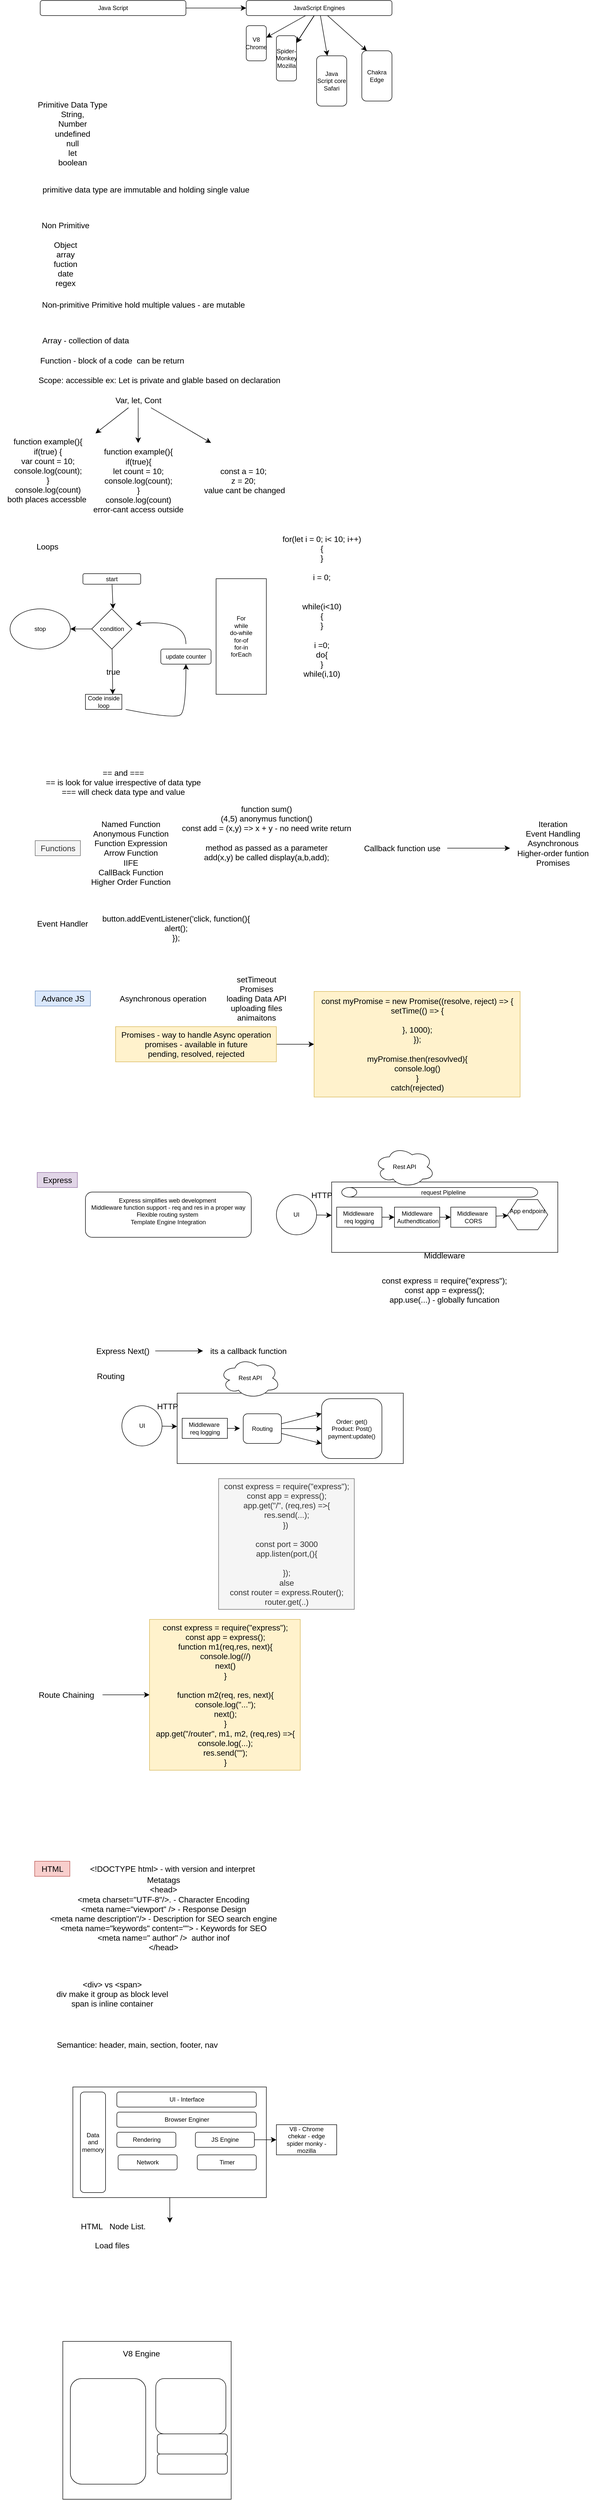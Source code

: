 <mxfile version="24.7.17">
  <diagram id="C5RBs43oDa-KdzZeNtuy" name="Page-1">
    <mxGraphModel dx="2361" dy="802" grid="1" gridSize="10" guides="1" tooltips="1" connect="1" arrows="1" fold="1" page="1" pageScale="1" pageWidth="827" pageHeight="1169" math="0" shadow="0">
      <root>
        <mxCell id="WIyWlLk6GJQsqaUBKTNV-0" />
        <mxCell id="WIyWlLk6GJQsqaUBKTNV-1" parent="WIyWlLk6GJQsqaUBKTNV-0" />
        <mxCell id="VqPL0hfabMWt_3_jS4yY-1" value="" style="edgeStyle=none;curved=1;rounded=0;orthogonalLoop=1;jettySize=auto;html=1;fontSize=12;startSize=8;endSize=8;" edge="1" parent="WIyWlLk6GJQsqaUBKTNV-1" source="WIyWlLk6GJQsqaUBKTNV-3" target="VqPL0hfabMWt_3_jS4yY-0">
          <mxGeometry relative="1" as="geometry" />
        </mxCell>
        <mxCell id="WIyWlLk6GJQsqaUBKTNV-3" value="Java Script" style="rounded=1;whiteSpace=wrap;html=1;fontSize=12;glass=0;strokeWidth=1;shadow=0;" parent="WIyWlLk6GJQsqaUBKTNV-1" vertex="1">
          <mxGeometry x="10" y="20" width="290" height="30" as="geometry" />
        </mxCell>
        <mxCell id="VqPL0hfabMWt_3_jS4yY-3" value="" style="edgeStyle=none;curved=1;rounded=0;orthogonalLoop=1;jettySize=auto;html=1;fontSize=12;startSize=8;endSize=8;" edge="1" parent="WIyWlLk6GJQsqaUBKTNV-1" source="VqPL0hfabMWt_3_jS4yY-0" target="VqPL0hfabMWt_3_jS4yY-2">
          <mxGeometry relative="1" as="geometry" />
        </mxCell>
        <mxCell id="VqPL0hfabMWt_3_jS4yY-5" value="" style="edgeStyle=none;curved=1;rounded=0;orthogonalLoop=1;jettySize=auto;html=1;fontSize=12;startSize=8;endSize=8;" edge="1" parent="WIyWlLk6GJQsqaUBKTNV-1" source="VqPL0hfabMWt_3_jS4yY-0" target="VqPL0hfabMWt_3_jS4yY-4">
          <mxGeometry relative="1" as="geometry" />
        </mxCell>
        <mxCell id="VqPL0hfabMWt_3_jS4yY-6" value="" style="edgeStyle=none;curved=1;rounded=0;orthogonalLoop=1;jettySize=auto;html=1;fontSize=12;startSize=8;endSize=8;" edge="1" parent="WIyWlLk6GJQsqaUBKTNV-1" source="VqPL0hfabMWt_3_jS4yY-0" target="VqPL0hfabMWt_3_jS4yY-4">
          <mxGeometry relative="1" as="geometry" />
        </mxCell>
        <mxCell id="VqPL0hfabMWt_3_jS4yY-7" value="" style="edgeStyle=none;curved=1;rounded=0;orthogonalLoop=1;jettySize=auto;html=1;fontSize=12;startSize=8;endSize=8;" edge="1" parent="WIyWlLk6GJQsqaUBKTNV-1" source="VqPL0hfabMWt_3_jS4yY-0" target="VqPL0hfabMWt_3_jS4yY-4">
          <mxGeometry relative="1" as="geometry" />
        </mxCell>
        <mxCell id="VqPL0hfabMWt_3_jS4yY-9" value="" style="edgeStyle=none;curved=1;rounded=0;orthogonalLoop=1;jettySize=auto;html=1;fontSize=12;startSize=8;endSize=8;" edge="1" parent="WIyWlLk6GJQsqaUBKTNV-1" source="VqPL0hfabMWt_3_jS4yY-0" target="VqPL0hfabMWt_3_jS4yY-4">
          <mxGeometry relative="1" as="geometry" />
        </mxCell>
        <mxCell id="VqPL0hfabMWt_3_jS4yY-10" value="" style="edgeStyle=none;curved=1;rounded=0;orthogonalLoop=1;jettySize=auto;html=1;fontSize=12;startSize=8;endSize=8;" edge="1" parent="WIyWlLk6GJQsqaUBKTNV-1" source="VqPL0hfabMWt_3_jS4yY-0" target="VqPL0hfabMWt_3_jS4yY-4">
          <mxGeometry relative="1" as="geometry" />
        </mxCell>
        <mxCell id="VqPL0hfabMWt_3_jS4yY-12" value="" style="edgeStyle=none;curved=1;rounded=0;orthogonalLoop=1;jettySize=auto;html=1;fontSize=12;startSize=8;endSize=8;" edge="1" parent="WIyWlLk6GJQsqaUBKTNV-1" source="VqPL0hfabMWt_3_jS4yY-0" target="VqPL0hfabMWt_3_jS4yY-11">
          <mxGeometry relative="1" as="geometry" />
        </mxCell>
        <mxCell id="VqPL0hfabMWt_3_jS4yY-13" style="edgeStyle=none;curved=1;rounded=0;orthogonalLoop=1;jettySize=auto;html=1;fontSize=12;startSize=8;endSize=8;" edge="1" parent="WIyWlLk6GJQsqaUBKTNV-1" source="VqPL0hfabMWt_3_jS4yY-0">
          <mxGeometry relative="1" as="geometry">
            <mxPoint x="660" y="120" as="targetPoint" />
          </mxGeometry>
        </mxCell>
        <mxCell id="VqPL0hfabMWt_3_jS4yY-0" value="JavaScript Engines" style="rounded=1;whiteSpace=wrap;html=1;fontSize=12;glass=0;strokeWidth=1;shadow=0;" vertex="1" parent="WIyWlLk6GJQsqaUBKTNV-1">
          <mxGeometry x="420" y="20" width="290" height="30" as="geometry" />
        </mxCell>
        <mxCell id="VqPL0hfabMWt_3_jS4yY-2" value="V8&lt;div&gt;Chrome&lt;/div&gt;" style="rounded=1;whiteSpace=wrap;html=1;fontSize=12;glass=0;strokeWidth=1;shadow=0;" vertex="1" parent="WIyWlLk6GJQsqaUBKTNV-1">
          <mxGeometry x="420" y="70" width="40" height="70" as="geometry" />
        </mxCell>
        <mxCell id="VqPL0hfabMWt_3_jS4yY-4" value="Spider-Monkey&lt;div&gt;Mozilla&lt;/div&gt;" style="rounded=1;whiteSpace=wrap;html=1;fontSize=12;glass=0;strokeWidth=1;shadow=0;" vertex="1" parent="WIyWlLk6GJQsqaUBKTNV-1">
          <mxGeometry x="480" y="90" width="40" height="90" as="geometry" />
        </mxCell>
        <mxCell id="VqPL0hfabMWt_3_jS4yY-11" value="Java Script core&lt;div&gt;Safari&lt;/div&gt;" style="rounded=1;whiteSpace=wrap;html=1;fontSize=12;glass=0;strokeWidth=1;shadow=0;" vertex="1" parent="WIyWlLk6GJQsqaUBKTNV-1">
          <mxGeometry x="560" y="130" width="60" height="100" as="geometry" />
        </mxCell>
        <mxCell id="VqPL0hfabMWt_3_jS4yY-14" value="&lt;div&gt;Chakra&lt;/div&gt;&lt;div&gt;Edge&lt;/div&gt;" style="rounded=1;whiteSpace=wrap;html=1;fontSize=12;glass=0;strokeWidth=1;shadow=0;" vertex="1" parent="WIyWlLk6GJQsqaUBKTNV-1">
          <mxGeometry x="650" y="120" width="60" height="100" as="geometry" />
        </mxCell>
        <mxCell id="VqPL0hfabMWt_3_jS4yY-15" value="&lt;div&gt;&lt;br&gt;&lt;/div&gt;&lt;div&gt;Primitive Data Type&lt;/div&gt;String,&lt;div&gt;Number&lt;/div&gt;&lt;div&gt;undefined&lt;/div&gt;&lt;div&gt;null&lt;/div&gt;&lt;div&gt;let&lt;/div&gt;&lt;div&gt;boolean&lt;/div&gt;" style="text;html=1;align=center;verticalAlign=middle;resizable=0;points=[];autosize=1;strokeColor=none;fillColor=none;fontSize=16;" vertex="1" parent="WIyWlLk6GJQsqaUBKTNV-1">
          <mxGeometry x="-6" y="190" width="160" height="170" as="geometry" />
        </mxCell>
        <mxCell id="VqPL0hfabMWt_3_jS4yY-16" value="Non Primitive&lt;div&gt;&lt;br&gt;&lt;/div&gt;&lt;div&gt;Object&lt;/div&gt;&lt;div&gt;array&lt;/div&gt;&lt;div&gt;fuction&lt;/div&gt;&lt;div&gt;date&lt;/div&gt;&lt;div&gt;regex&lt;/div&gt;" style="text;html=1;align=center;verticalAlign=middle;resizable=0;points=[];autosize=1;strokeColor=none;fillColor=none;fontSize=16;" vertex="1" parent="WIyWlLk6GJQsqaUBKTNV-1">
          <mxGeometry y="450" width="120" height="150" as="geometry" />
        </mxCell>
        <mxCell id="VqPL0hfabMWt_3_jS4yY-17" value="primitive data type are immutable and holding single value" style="text;html=1;align=center;verticalAlign=middle;resizable=0;points=[];autosize=1;strokeColor=none;fillColor=none;fontSize=16;" vertex="1" parent="WIyWlLk6GJQsqaUBKTNV-1">
          <mxGeometry y="381" width="440" height="30" as="geometry" />
        </mxCell>
        <mxCell id="VqPL0hfabMWt_3_jS4yY-18" value="Non-primitive Primitive hold multiple values - are mutable" style="text;html=1;align=center;verticalAlign=middle;resizable=0;points=[];autosize=1;strokeColor=none;fillColor=none;fontSize=16;" vertex="1" parent="WIyWlLk6GJQsqaUBKTNV-1">
          <mxGeometry y="610" width="430" height="30" as="geometry" />
        </mxCell>
        <mxCell id="VqPL0hfabMWt_3_jS4yY-19" value="Array - collection of data" style="text;html=1;align=center;verticalAlign=middle;resizable=0;points=[];autosize=1;strokeColor=none;fillColor=none;fontSize=16;" vertex="1" parent="WIyWlLk6GJQsqaUBKTNV-1">
          <mxGeometry y="681" width="200" height="30" as="geometry" />
        </mxCell>
        <mxCell id="VqPL0hfabMWt_3_jS4yY-20" value="Function - block of a code&amp;nbsp; can be return&amp;nbsp;" style="text;html=1;align=center;verticalAlign=middle;resizable=0;points=[];autosize=1;strokeColor=none;fillColor=none;fontSize=16;" vertex="1" parent="WIyWlLk6GJQsqaUBKTNV-1">
          <mxGeometry y="721" width="310" height="30" as="geometry" />
        </mxCell>
        <mxCell id="VqPL0hfabMWt_3_jS4yY-21" value="Scope: accessible ex: Let is private and glable based on declaration&amp;nbsp;" style="text;html=1;align=center;verticalAlign=middle;resizable=0;points=[];autosize=1;strokeColor=none;fillColor=none;fontSize=16;" vertex="1" parent="WIyWlLk6GJQsqaUBKTNV-1">
          <mxGeometry x="-6" y="760" width="510" height="30" as="geometry" />
        </mxCell>
        <mxCell id="VqPL0hfabMWt_3_jS4yY-24" value="" style="edgeStyle=none;curved=1;rounded=0;orthogonalLoop=1;jettySize=auto;html=1;fontSize=12;startSize=8;endSize=8;" edge="1" parent="WIyWlLk6GJQsqaUBKTNV-1" source="VqPL0hfabMWt_3_jS4yY-22" target="VqPL0hfabMWt_3_jS4yY-23">
          <mxGeometry relative="1" as="geometry" />
        </mxCell>
        <mxCell id="VqPL0hfabMWt_3_jS4yY-26" value="" style="edgeStyle=none;curved=1;rounded=0;orthogonalLoop=1;jettySize=auto;html=1;fontSize=12;startSize=8;endSize=8;" edge="1" parent="WIyWlLk6GJQsqaUBKTNV-1" source="VqPL0hfabMWt_3_jS4yY-22" target="VqPL0hfabMWt_3_jS4yY-25">
          <mxGeometry relative="1" as="geometry" />
        </mxCell>
        <mxCell id="VqPL0hfabMWt_3_jS4yY-27" style="edgeStyle=none;curved=1;rounded=0;orthogonalLoop=1;jettySize=auto;html=1;fontSize=12;startSize=8;endSize=8;" edge="1" parent="WIyWlLk6GJQsqaUBKTNV-1" source="VqPL0hfabMWt_3_jS4yY-22">
          <mxGeometry relative="1" as="geometry">
            <mxPoint x="350" y="900" as="targetPoint" />
          </mxGeometry>
        </mxCell>
        <mxCell id="VqPL0hfabMWt_3_jS4yY-22" value="Var, let, Cont" style="text;html=1;align=center;verticalAlign=middle;resizable=0;points=[];autosize=1;strokeColor=none;fillColor=none;fontSize=16;" vertex="1" parent="WIyWlLk6GJQsqaUBKTNV-1">
          <mxGeometry x="150" y="800" width="110" height="30" as="geometry" />
        </mxCell>
        <mxCell id="VqPL0hfabMWt_3_jS4yY-23" value="function example(){&lt;br&gt;if(true) {&lt;div&gt;var count = 10;&lt;/div&gt;&lt;div&gt;console.log(count);&lt;/div&gt;&lt;div&gt;}&lt;/div&gt;&lt;div&gt;console.log(count)&lt;/div&gt;&lt;div&gt;both places accessble&amp;nbsp;&lt;/div&gt;" style="text;html=1;align=center;verticalAlign=middle;resizable=0;points=[];autosize=1;strokeColor=none;fillColor=none;fontSize=16;" vertex="1" parent="WIyWlLk6GJQsqaUBKTNV-1">
          <mxGeometry x="-70" y="880" width="190" height="150" as="geometry" />
        </mxCell>
        <mxCell id="VqPL0hfabMWt_3_jS4yY-25" value="function example(){&lt;div&gt;if(true){&lt;/div&gt;&lt;div&gt;let count = 10;&lt;/div&gt;&lt;div&gt;console.log(count);&lt;/div&gt;&lt;div&gt;}&lt;/div&gt;&lt;div&gt;console.log(count)&lt;br&gt;error-cant access outside&lt;/div&gt;" style="text;html=1;align=center;verticalAlign=middle;resizable=0;points=[];autosize=1;strokeColor=none;fillColor=none;fontSize=16;" vertex="1" parent="WIyWlLk6GJQsqaUBKTNV-1">
          <mxGeometry x="105" y="900" width="200" height="150" as="geometry" />
        </mxCell>
        <mxCell id="VqPL0hfabMWt_3_jS4yY-28" value="const a = 10;&lt;div&gt;z = 20;&lt;/div&gt;&lt;div&gt;&amp;nbsp;value cant be changed&lt;/div&gt;" style="text;html=1;align=center;verticalAlign=middle;resizable=0;points=[];autosize=1;strokeColor=none;fillColor=none;fontSize=16;" vertex="1" parent="WIyWlLk6GJQsqaUBKTNV-1">
          <mxGeometry x="319" y="940" width="190" height="70" as="geometry" />
        </mxCell>
        <mxCell id="VqPL0hfabMWt_3_jS4yY-29" value="Loops" style="text;html=1;align=center;verticalAlign=middle;resizable=0;points=[];autosize=1;strokeColor=none;fillColor=none;fontSize=16;" vertex="1" parent="WIyWlLk6GJQsqaUBKTNV-1">
          <mxGeometry x="-11" y="1091" width="70" height="30" as="geometry" />
        </mxCell>
        <mxCell id="VqPL0hfabMWt_3_jS4yY-36" style="edgeStyle=none;curved=1;rounded=0;orthogonalLoop=1;jettySize=auto;html=1;entryX=0.75;entryY=0;entryDx=0;entryDy=0;fontSize=12;startSize=8;endSize=8;" edge="1" parent="WIyWlLk6GJQsqaUBKTNV-1" source="VqPL0hfabMWt_3_jS4yY-31" target="VqPL0hfabMWt_3_jS4yY-35">
          <mxGeometry relative="1" as="geometry" />
        </mxCell>
        <mxCell id="VqPL0hfabMWt_3_jS4yY-41" value="" style="edgeStyle=none;curved=1;rounded=0;orthogonalLoop=1;jettySize=auto;html=1;fontSize=12;startSize=8;endSize=8;" edge="1" parent="WIyWlLk6GJQsqaUBKTNV-1" source="VqPL0hfabMWt_3_jS4yY-31" target="VqPL0hfabMWt_3_jS4yY-33">
          <mxGeometry relative="1" as="geometry" />
        </mxCell>
        <mxCell id="VqPL0hfabMWt_3_jS4yY-31" value="condition" style="rhombus;whiteSpace=wrap;html=1;" vertex="1" parent="WIyWlLk6GJQsqaUBKTNV-1">
          <mxGeometry x="112.5" y="1230" width="80" height="80" as="geometry" />
        </mxCell>
        <mxCell id="VqPL0hfabMWt_3_jS4yY-40" value="" style="edgeStyle=none;curved=1;rounded=0;orthogonalLoop=1;jettySize=auto;html=1;fontSize=12;startSize=8;endSize=8;" edge="1" parent="WIyWlLk6GJQsqaUBKTNV-1" source="VqPL0hfabMWt_3_jS4yY-32">
          <mxGeometry relative="1" as="geometry">
            <mxPoint x="155" y="1230" as="targetPoint" />
          </mxGeometry>
        </mxCell>
        <mxCell id="VqPL0hfabMWt_3_jS4yY-32" value="start" style="rounded=1;whiteSpace=wrap;html=1;" vertex="1" parent="WIyWlLk6GJQsqaUBKTNV-1">
          <mxGeometry x="95" y="1160" width="115" height="21" as="geometry" />
        </mxCell>
        <mxCell id="VqPL0hfabMWt_3_jS4yY-33" value="stop" style="ellipse;whiteSpace=wrap;html=1;" vertex="1" parent="WIyWlLk6GJQsqaUBKTNV-1">
          <mxGeometry x="-50" y="1230" width="120" height="80" as="geometry" />
        </mxCell>
        <mxCell id="VqPL0hfabMWt_3_jS4yY-34" value="update counter" style="rounded=1;whiteSpace=wrap;html=1;" vertex="1" parent="WIyWlLk6GJQsqaUBKTNV-1">
          <mxGeometry x="250" y="1310" width="100" height="30" as="geometry" />
        </mxCell>
        <mxCell id="VqPL0hfabMWt_3_jS4yY-35" value="Code inside loop" style="rounded=0;whiteSpace=wrap;html=1;" vertex="1" parent="WIyWlLk6GJQsqaUBKTNV-1">
          <mxGeometry x="100" y="1400" width="72.5" height="30" as="geometry" />
        </mxCell>
        <mxCell id="VqPL0hfabMWt_3_jS4yY-37" value="true" style="text;html=1;align=center;verticalAlign=middle;resizable=0;points=[];autosize=1;strokeColor=none;fillColor=none;fontSize=16;" vertex="1" parent="WIyWlLk6GJQsqaUBKTNV-1">
          <mxGeometry x="130" y="1340" width="50" height="30" as="geometry" />
        </mxCell>
        <mxCell id="VqPL0hfabMWt_3_jS4yY-38" value="" style="curved=1;endArrow=classic;html=1;rounded=0;fontSize=12;startSize=8;endSize=8;entryX=0.5;entryY=1;entryDx=0;entryDy=0;" edge="1" parent="WIyWlLk6GJQsqaUBKTNV-1" target="VqPL0hfabMWt_3_jS4yY-34">
          <mxGeometry width="50" height="50" relative="1" as="geometry">
            <mxPoint x="180" y="1430" as="sourcePoint" />
            <mxPoint x="290" y="1380" as="targetPoint" />
            <Array as="points">
              <mxPoint x="280" y="1450" />
              <mxPoint x="300" y="1430" />
            </Array>
          </mxGeometry>
        </mxCell>
        <mxCell id="VqPL0hfabMWt_3_jS4yY-39" value="" style="curved=1;endArrow=classic;html=1;rounded=0;fontSize=12;startSize=8;endSize=8;" edge="1" parent="WIyWlLk6GJQsqaUBKTNV-1">
          <mxGeometry width="50" height="50" relative="1" as="geometry">
            <mxPoint x="300" y="1300" as="sourcePoint" />
            <mxPoint x="200" y="1260" as="targetPoint" />
            <Array as="points">
              <mxPoint x="300" y="1250" />
            </Array>
          </mxGeometry>
        </mxCell>
        <mxCell id="VqPL0hfabMWt_3_jS4yY-42" value="For&lt;div&gt;while&lt;/div&gt;&lt;div&gt;do-while&lt;/div&gt;&lt;div&gt;for-of&lt;/div&gt;&lt;div&gt;for-in&lt;/div&gt;&lt;div&gt;forEach&lt;/div&gt;" style="whiteSpace=wrap;html=1;" vertex="1" parent="WIyWlLk6GJQsqaUBKTNV-1">
          <mxGeometry x="360" y="1170" width="100" height="230" as="geometry" />
        </mxCell>
        <mxCell id="VqPL0hfabMWt_3_jS4yY-43" value="for(let i = 0; i&amp;lt; 10; i++)&lt;div&gt;{&lt;/div&gt;&lt;div&gt;}&lt;/div&gt;&lt;div&gt;&lt;br&gt;&lt;/div&gt;&lt;div&gt;i = 0;&lt;/div&gt;&lt;div&gt;&lt;br&gt;&lt;/div&gt;&lt;div&gt;&lt;br&gt;&lt;/div&gt;&lt;div&gt;while(i&amp;lt;10)&lt;br&gt;{&lt;br&gt;}&lt;/div&gt;&lt;div&gt;&lt;br&gt;&lt;/div&gt;&lt;div&gt;i =0;&lt;/div&gt;&lt;div&gt;do{&lt;/div&gt;&lt;div&gt;}&lt;/div&gt;&lt;div&gt;while(i,10)&lt;/div&gt;" style="text;html=1;align=center;verticalAlign=middle;resizable=0;points=[];autosize=1;strokeColor=none;fillColor=none;fontSize=16;" vertex="1" parent="WIyWlLk6GJQsqaUBKTNV-1">
          <mxGeometry x="480" y="1075" width="180" height="300" as="geometry" />
        </mxCell>
        <mxCell id="VqPL0hfabMWt_3_jS4yY-44" value="== and ===&lt;div&gt;== is look for value irrespective of data type&lt;/div&gt;&lt;div&gt;=== will check data type and value&lt;/div&gt;" style="text;html=1;align=center;verticalAlign=middle;resizable=0;points=[];autosize=1;strokeColor=none;fillColor=none;fontSize=16;" vertex="1" parent="WIyWlLk6GJQsqaUBKTNV-1">
          <mxGeometry x="10" y="1540" width="330" height="70" as="geometry" />
        </mxCell>
        <mxCell id="VqPL0hfabMWt_3_jS4yY-45" value="Functions" style="text;html=1;align=center;verticalAlign=middle;resizable=0;points=[];autosize=1;strokeColor=#666666;fillColor=#f5f5f5;fontSize=16;fontColor=#333333;" vertex="1" parent="WIyWlLk6GJQsqaUBKTNV-1">
          <mxGeometry y="1691" width="90" height="30" as="geometry" />
        </mxCell>
        <mxCell id="VqPL0hfabMWt_3_jS4yY-46" value="Named Function&lt;div&gt;Anonymous Function&lt;/div&gt;&lt;div&gt;Function Expression&lt;/div&gt;&lt;div&gt;Arrow Function&lt;/div&gt;&lt;div&gt;IIFE&lt;/div&gt;&lt;div&gt;CallBack Function&lt;/div&gt;&lt;div&gt;Higher Order Function&lt;/div&gt;&lt;div&gt;&lt;br&gt;&lt;/div&gt;" style="text;html=1;align=center;verticalAlign=middle;resizable=0;points=[];autosize=1;strokeColor=none;fillColor=none;fontSize=16;" vertex="1" parent="WIyWlLk6GJQsqaUBKTNV-1">
          <mxGeometry x="100" y="1640" width="180" height="170" as="geometry" />
        </mxCell>
        <mxCell id="VqPL0hfabMWt_3_jS4yY-47" value="function sum()&lt;div&gt;(4,5) anonymus function()&lt;/div&gt;&lt;div&gt;const add = (x,y) =&amp;gt; x + y - no need write return&lt;/div&gt;&lt;div&gt;&lt;br&gt;&lt;/div&gt;&lt;div&gt;method as passed as a parameter&lt;/div&gt;&lt;div&gt;add(x,y) be called display(a,b,add);&lt;/div&gt;&lt;div&gt;&amp;nbsp;&lt;/div&gt;&lt;div&gt;&lt;br&gt;&lt;/div&gt;" style="text;html=1;align=center;verticalAlign=middle;resizable=0;points=[];autosize=1;strokeColor=none;fillColor=none;fontSize=16;" vertex="1" parent="WIyWlLk6GJQsqaUBKTNV-1">
          <mxGeometry x="280" y="1610" width="360" height="170" as="geometry" />
        </mxCell>
        <mxCell id="VqPL0hfabMWt_3_jS4yY-50" value="" style="edgeStyle=none;curved=1;rounded=0;orthogonalLoop=1;jettySize=auto;html=1;fontSize=12;startSize=8;endSize=8;" edge="1" parent="WIyWlLk6GJQsqaUBKTNV-1" source="VqPL0hfabMWt_3_jS4yY-48" target="VqPL0hfabMWt_3_jS4yY-49">
          <mxGeometry relative="1" as="geometry" />
        </mxCell>
        <mxCell id="VqPL0hfabMWt_3_jS4yY-48" value="Callback function use" style="text;html=1;align=center;verticalAlign=middle;resizable=0;points=[];autosize=1;strokeColor=none;fillColor=none;fontSize=16;" vertex="1" parent="WIyWlLk6GJQsqaUBKTNV-1">
          <mxGeometry x="640" y="1691" width="180" height="30" as="geometry" />
        </mxCell>
        <mxCell id="VqPL0hfabMWt_3_jS4yY-49" value="Iteration&lt;div&gt;Event Handling&lt;/div&gt;&lt;div&gt;Asynchronous&lt;/div&gt;&lt;div&gt;Higher-order funtion&lt;/div&gt;&lt;div&gt;Promises&lt;/div&gt;&lt;div&gt;&lt;br&gt;&lt;/div&gt;" style="text;html=1;align=center;verticalAlign=middle;resizable=0;points=[];autosize=1;strokeColor=none;fillColor=none;fontSize=16;" vertex="1" parent="WIyWlLk6GJQsqaUBKTNV-1">
          <mxGeometry x="945" y="1641" width="170" height="130" as="geometry" />
        </mxCell>
        <mxCell id="VqPL0hfabMWt_3_jS4yY-51" value="Event Handler" style="text;html=1;align=center;verticalAlign=middle;resizable=0;points=[];autosize=1;strokeColor=none;fillColor=none;fontSize=16;" vertex="1" parent="WIyWlLk6GJQsqaUBKTNV-1">
          <mxGeometry x="-6" y="1841" width="120" height="30" as="geometry" />
        </mxCell>
        <mxCell id="VqPL0hfabMWt_3_jS4yY-52" value="button.addEventListener(&#39;click, function(){&lt;div&gt;alert();&lt;/div&gt;&lt;div&gt;});&lt;/div&gt;" style="text;html=1;align=center;verticalAlign=middle;resizable=0;points=[];autosize=1;strokeColor=none;fillColor=none;fontSize=16;" vertex="1" parent="WIyWlLk6GJQsqaUBKTNV-1">
          <mxGeometry x="120" y="1830" width="320" height="70" as="geometry" />
        </mxCell>
        <mxCell id="VqPL0hfabMWt_3_jS4yY-53" value="Advance JS" style="text;html=1;align=center;verticalAlign=middle;resizable=0;points=[];autosize=1;strokeColor=#6c8ebf;fillColor=#dae8fc;fontSize=16;" vertex="1" parent="WIyWlLk6GJQsqaUBKTNV-1">
          <mxGeometry y="1990" width="110" height="30" as="geometry" />
        </mxCell>
        <mxCell id="VqPL0hfabMWt_3_jS4yY-54" value="Asynchronous operation" style="text;html=1;align=center;verticalAlign=middle;resizable=0;points=[];autosize=1;strokeColor=none;fillColor=none;fontSize=16;" vertex="1" parent="WIyWlLk6GJQsqaUBKTNV-1">
          <mxGeometry x="154" y="1990" width="200" height="30" as="geometry" />
        </mxCell>
        <mxCell id="VqPL0hfabMWt_3_jS4yY-55" value="setTimeout&lt;div&gt;Promises&lt;/div&gt;&lt;div&gt;loading Data API&lt;/div&gt;&lt;div&gt;uploading files&lt;/div&gt;&lt;div&gt;animaitons&lt;/div&gt;" style="text;html=1;align=center;verticalAlign=middle;resizable=0;points=[];autosize=1;strokeColor=none;fillColor=none;fontSize=16;" vertex="1" parent="WIyWlLk6GJQsqaUBKTNV-1">
          <mxGeometry x="370" y="1950" width="140" height="110" as="geometry" />
        </mxCell>
        <mxCell id="VqPL0hfabMWt_3_jS4yY-58" value="" style="edgeStyle=none;curved=1;rounded=0;orthogonalLoop=1;jettySize=auto;html=1;fontSize=12;startSize=8;endSize=8;" edge="1" parent="WIyWlLk6GJQsqaUBKTNV-1" source="VqPL0hfabMWt_3_jS4yY-56" target="VqPL0hfabMWt_3_jS4yY-57">
          <mxGeometry relative="1" as="geometry" />
        </mxCell>
        <mxCell id="VqPL0hfabMWt_3_jS4yY-56" value="Promises - way to handle Async operation&lt;div&gt;promises - available in future&lt;br&gt;&lt;div&gt;pending, resolved, rejected&lt;/div&gt;&lt;/div&gt;" style="text;html=1;align=center;verticalAlign=middle;resizable=0;points=[];autosize=1;strokeColor=#d6b656;fillColor=#fff2cc;fontSize=16;" vertex="1" parent="WIyWlLk6GJQsqaUBKTNV-1">
          <mxGeometry x="160" y="2061" width="320" height="70" as="geometry" />
        </mxCell>
        <mxCell id="VqPL0hfabMWt_3_jS4yY-57" value="const myPromise = new Promise((resolve, reject) =&amp;gt; {&lt;div&gt;setTime(() =&amp;gt; {&lt;/div&gt;&lt;div&gt;&lt;br&gt;&lt;/div&gt;&lt;div&gt;}, 1000);&lt;/div&gt;&lt;div&gt;});&lt;/div&gt;&lt;div&gt;&lt;br&gt;&lt;/div&gt;&lt;div&gt;myPromise.then(resovlved){&lt;br&gt;console.log()&lt;/div&gt;&lt;div&gt;}&lt;/div&gt;&lt;div&gt;catch(rejected)&lt;/div&gt;" style="text;html=1;align=center;verticalAlign=middle;resizable=0;points=[];autosize=1;strokeColor=#d6b656;fillColor=#fff2cc;fontSize=16;" vertex="1" parent="WIyWlLk6GJQsqaUBKTNV-1">
          <mxGeometry x="555" y="1991" width="410" height="210" as="geometry" />
        </mxCell>
        <mxCell id="VqPL0hfabMWt_3_jS4yY-59" value="Express" style="text;html=1;align=center;verticalAlign=middle;resizable=0;points=[];autosize=1;strokeColor=#9673a6;fillColor=#e1d5e7;fontSize=16;" vertex="1" parent="WIyWlLk6GJQsqaUBKTNV-1">
          <mxGeometry x="4" y="2351" width="80" height="30" as="geometry" />
        </mxCell>
        <mxCell id="VqPL0hfabMWt_3_jS4yY-61" value="Express simplifies web development&amp;nbsp;&lt;div&gt;Middleware function support - req and res in a proper way&lt;/div&gt;&lt;div&gt;Flexible routing system&amp;nbsp;&lt;/div&gt;&lt;div&gt;Template Engine Integration&lt;/div&gt;&lt;div&gt;&lt;br&gt;&lt;/div&gt;" style="rounded=1;whiteSpace=wrap;html=1;" vertex="1" parent="WIyWlLk6GJQsqaUBKTNV-1">
          <mxGeometry x="100" y="2390" width="330" height="90" as="geometry" />
        </mxCell>
        <mxCell id="VqPL0hfabMWt_3_jS4yY-64" value="" style="edgeStyle=none;curved=1;rounded=0;orthogonalLoop=1;jettySize=auto;html=1;fontSize=12;startSize=8;endSize=8;" edge="1" parent="WIyWlLk6GJQsqaUBKTNV-1" source="VqPL0hfabMWt_3_jS4yY-62" target="VqPL0hfabMWt_3_jS4yY-63">
          <mxGeometry relative="1" as="geometry" />
        </mxCell>
        <mxCell id="VqPL0hfabMWt_3_jS4yY-62" value="UI" style="ellipse;whiteSpace=wrap;html=1;" vertex="1" parent="WIyWlLk6GJQsqaUBKTNV-1">
          <mxGeometry x="480" y="2395" width="80" height="80" as="geometry" />
        </mxCell>
        <mxCell id="VqPL0hfabMWt_3_jS4yY-63" value="" style="whiteSpace=wrap;html=1;" vertex="1" parent="WIyWlLk6GJQsqaUBKTNV-1">
          <mxGeometry x="590" y="2370" width="450" height="140" as="geometry" />
        </mxCell>
        <mxCell id="VqPL0hfabMWt_3_jS4yY-65" value="Rest API" style="ellipse;shape=cloud;whiteSpace=wrap;html=1;" vertex="1" parent="WIyWlLk6GJQsqaUBKTNV-1">
          <mxGeometry x="675" y="2300" width="120" height="80" as="geometry" />
        </mxCell>
        <mxCell id="VqPL0hfabMWt_3_jS4yY-68" value="" style="edgeStyle=none;curved=1;rounded=0;orthogonalLoop=1;jettySize=auto;html=1;fontSize=12;startSize=8;endSize=8;" edge="1" parent="WIyWlLk6GJQsqaUBKTNV-1" source="VqPL0hfabMWt_3_jS4yY-66" target="VqPL0hfabMWt_3_jS4yY-67">
          <mxGeometry relative="1" as="geometry" />
        </mxCell>
        <mxCell id="VqPL0hfabMWt_3_jS4yY-66" value="Middleware&amp;nbsp;&lt;div&gt;req logging&lt;/div&gt;" style="whiteSpace=wrap;html=1;" vertex="1" parent="WIyWlLk6GJQsqaUBKTNV-1">
          <mxGeometry x="600" y="2420" width="90" height="40" as="geometry" />
        </mxCell>
        <mxCell id="VqPL0hfabMWt_3_jS4yY-70" value="" style="edgeStyle=none;curved=1;rounded=0;orthogonalLoop=1;jettySize=auto;html=1;fontSize=12;startSize=8;endSize=8;" edge="1" parent="WIyWlLk6GJQsqaUBKTNV-1" source="VqPL0hfabMWt_3_jS4yY-67" target="VqPL0hfabMWt_3_jS4yY-69">
          <mxGeometry relative="1" as="geometry" />
        </mxCell>
        <mxCell id="VqPL0hfabMWt_3_jS4yY-67" value="Middleware&lt;div&gt;&amp;nbsp;Authendtication&lt;/div&gt;" style="whiteSpace=wrap;html=1;" vertex="1" parent="WIyWlLk6GJQsqaUBKTNV-1">
          <mxGeometry x="715" y="2420" width="90" height="40" as="geometry" />
        </mxCell>
        <mxCell id="VqPL0hfabMWt_3_jS4yY-72" value="" style="edgeStyle=none;curved=1;rounded=0;orthogonalLoop=1;jettySize=auto;html=1;fontSize=12;startSize=8;endSize=8;" edge="1" parent="WIyWlLk6GJQsqaUBKTNV-1" source="VqPL0hfabMWt_3_jS4yY-69" target="VqPL0hfabMWt_3_jS4yY-71">
          <mxGeometry relative="1" as="geometry" />
        </mxCell>
        <mxCell id="VqPL0hfabMWt_3_jS4yY-69" value="Middleware&amp;nbsp;&lt;div&gt;CORS&lt;/div&gt;" style="whiteSpace=wrap;html=1;" vertex="1" parent="WIyWlLk6GJQsqaUBKTNV-1">
          <mxGeometry x="827" y="2420" width="90" height="40" as="geometry" />
        </mxCell>
        <mxCell id="VqPL0hfabMWt_3_jS4yY-71" value="App endpoint&lt;div&gt;&lt;br&gt;&lt;/div&gt;" style="shape=hexagon;perimeter=hexagonPerimeter2;whiteSpace=wrap;html=1;fixedSize=1;" vertex="1" parent="WIyWlLk6GJQsqaUBKTNV-1">
          <mxGeometry x="940" y="2405" width="80" height="60" as="geometry" />
        </mxCell>
        <mxCell id="VqPL0hfabMWt_3_jS4yY-73" value="HTTP" style="text;html=1;align=center;verticalAlign=middle;resizable=0;points=[];autosize=1;strokeColor=none;fillColor=none;fontSize=16;" vertex="1" parent="WIyWlLk6GJQsqaUBKTNV-1">
          <mxGeometry x="535" y="2381" width="70" height="30" as="geometry" />
        </mxCell>
        <mxCell id="VqPL0hfabMWt_3_jS4yY-74" value="Middleware" style="text;html=1;align=center;verticalAlign=middle;resizable=0;points=[];autosize=1;strokeColor=none;fillColor=none;fontSize=16;" vertex="1" parent="WIyWlLk6GJQsqaUBKTNV-1">
          <mxGeometry x="759" y="2501" width="110" height="30" as="geometry" />
        </mxCell>
        <mxCell id="VqPL0hfabMWt_3_jS4yY-75" value="request Pipleline" style="shape=cylinder3;whiteSpace=wrap;html=1;boundedLbl=1;backgroundOutline=1;size=15;direction=north;" vertex="1" parent="WIyWlLk6GJQsqaUBKTNV-1">
          <mxGeometry x="610" y="2381" width="390" height="19" as="geometry" />
        </mxCell>
        <mxCell id="VqPL0hfabMWt_3_jS4yY-76" value="const express = require(&quot;express&quot;);&lt;div&gt;const app = express();&lt;/div&gt;&lt;div&gt;app.use(...) - globally funcation&lt;/div&gt;" style="text;html=1;align=center;verticalAlign=middle;resizable=0;points=[];autosize=1;strokeColor=none;fillColor=none;fontSize=16;" vertex="1" parent="WIyWlLk6GJQsqaUBKTNV-1">
          <mxGeometry x="679" y="2550" width="270" height="70" as="geometry" />
        </mxCell>
        <mxCell id="VqPL0hfabMWt_3_jS4yY-79" value="" style="edgeStyle=none;curved=1;rounded=0;orthogonalLoop=1;jettySize=auto;html=1;fontSize=12;startSize=8;endSize=8;" edge="1" parent="WIyWlLk6GJQsqaUBKTNV-1" source="VqPL0hfabMWt_3_jS4yY-77" target="VqPL0hfabMWt_3_jS4yY-78">
          <mxGeometry relative="1" as="geometry" />
        </mxCell>
        <mxCell id="VqPL0hfabMWt_3_jS4yY-77" value="Express Next()" style="text;html=1;align=center;verticalAlign=middle;resizable=0;points=[];autosize=1;strokeColor=none;fillColor=none;fontSize=16;" vertex="1" parent="WIyWlLk6GJQsqaUBKTNV-1">
          <mxGeometry x="109" y="2691" width="130" height="30" as="geometry" />
        </mxCell>
        <mxCell id="VqPL0hfabMWt_3_jS4yY-78" value="its a callback function" style="text;html=1;align=center;verticalAlign=middle;resizable=0;points=[];autosize=1;strokeColor=none;fillColor=none;fontSize=16;" vertex="1" parent="WIyWlLk6GJQsqaUBKTNV-1">
          <mxGeometry x="334" y="2691" width="180" height="30" as="geometry" />
        </mxCell>
        <mxCell id="VqPL0hfabMWt_3_jS4yY-80" value="&amp;nbsp;Routing&amp;nbsp;" style="text;html=1;align=center;verticalAlign=middle;resizable=0;points=[];autosize=1;strokeColor=none;fillColor=none;fontSize=16;" vertex="1" parent="WIyWlLk6GJQsqaUBKTNV-1">
          <mxGeometry x="105" y="2741" width="90" height="30" as="geometry" />
        </mxCell>
        <mxCell id="VqPL0hfabMWt_3_jS4yY-81" value="" style="edgeStyle=none;curved=1;rounded=0;orthogonalLoop=1;jettySize=auto;html=1;fontSize=12;startSize=8;endSize=8;" edge="1" parent="WIyWlLk6GJQsqaUBKTNV-1" source="VqPL0hfabMWt_3_jS4yY-82" target="VqPL0hfabMWt_3_jS4yY-83">
          <mxGeometry relative="1" as="geometry" />
        </mxCell>
        <mxCell id="VqPL0hfabMWt_3_jS4yY-82" value="UI" style="ellipse;whiteSpace=wrap;html=1;" vertex="1" parent="WIyWlLk6GJQsqaUBKTNV-1">
          <mxGeometry x="172.5" y="2815" width="80" height="80" as="geometry" />
        </mxCell>
        <mxCell id="VqPL0hfabMWt_3_jS4yY-83" value="" style="whiteSpace=wrap;html=1;" vertex="1" parent="WIyWlLk6GJQsqaUBKTNV-1">
          <mxGeometry x="282.5" y="2790" width="450" height="140" as="geometry" />
        </mxCell>
        <mxCell id="VqPL0hfabMWt_3_jS4yY-84" value="Rest API" style="ellipse;shape=cloud;whiteSpace=wrap;html=1;" vertex="1" parent="WIyWlLk6GJQsqaUBKTNV-1">
          <mxGeometry x="367.5" y="2720" width="120" height="80" as="geometry" />
        </mxCell>
        <mxCell id="VqPL0hfabMWt_3_jS4yY-85" value="" style="edgeStyle=none;curved=1;rounded=0;orthogonalLoop=1;jettySize=auto;html=1;fontSize=12;startSize=8;endSize=8;" edge="1" parent="WIyWlLk6GJQsqaUBKTNV-1" source="VqPL0hfabMWt_3_jS4yY-86">
          <mxGeometry relative="1" as="geometry">
            <mxPoint x="407.5" y="2860" as="targetPoint" />
          </mxGeometry>
        </mxCell>
        <mxCell id="VqPL0hfabMWt_3_jS4yY-86" value="Middleware&amp;nbsp;&lt;div&gt;req logging&lt;/div&gt;" style="whiteSpace=wrap;html=1;" vertex="1" parent="WIyWlLk6GJQsqaUBKTNV-1">
          <mxGeometry x="292.5" y="2840" width="90" height="40" as="geometry" />
        </mxCell>
        <mxCell id="VqPL0hfabMWt_3_jS4yY-87" value="" style="edgeStyle=none;curved=1;rounded=0;orthogonalLoop=1;jettySize=auto;html=1;fontSize=12;startSize=8;endSize=8;" edge="1" parent="WIyWlLk6GJQsqaUBKTNV-1" target="VqPL0hfabMWt_3_jS4yY-90">
          <mxGeometry relative="1" as="geometry">
            <mxPoint x="497.5" y="2860" as="sourcePoint" />
          </mxGeometry>
        </mxCell>
        <mxCell id="VqPL0hfabMWt_3_jS4yY-89" value="" style="edgeStyle=none;curved=1;rounded=0;orthogonalLoop=1;jettySize=auto;html=1;fontSize=12;startSize=8;endSize=8;" edge="1" parent="WIyWlLk6GJQsqaUBKTNV-1" target="VqPL0hfabMWt_3_jS4yY-91">
          <mxGeometry relative="1" as="geometry">
            <mxPoint x="609.5" y="2857.917" as="sourcePoint" />
          </mxGeometry>
        </mxCell>
        <mxCell id="VqPL0hfabMWt_3_jS4yY-92" value="HTTP" style="text;html=1;align=center;verticalAlign=middle;resizable=0;points=[];autosize=1;strokeColor=none;fillColor=none;fontSize=16;" vertex="1" parent="WIyWlLk6GJQsqaUBKTNV-1">
          <mxGeometry x="227.5" y="2801" width="70" height="30" as="geometry" />
        </mxCell>
        <mxCell id="VqPL0hfabMWt_3_jS4yY-99" value="" style="edgeStyle=none;curved=1;rounded=0;orthogonalLoop=1;jettySize=auto;html=1;fontSize=12;startSize=8;endSize=8;entryX=0;entryY=0.25;entryDx=0;entryDy=0;" edge="1" parent="WIyWlLk6GJQsqaUBKTNV-1" source="VqPL0hfabMWt_3_jS4yY-96" target="VqPL0hfabMWt_3_jS4yY-97">
          <mxGeometry relative="1" as="geometry" />
        </mxCell>
        <mxCell id="VqPL0hfabMWt_3_jS4yY-101" value="" style="edgeStyle=none;curved=1;rounded=0;orthogonalLoop=1;jettySize=auto;html=1;fontSize=12;startSize=8;endSize=8;entryX=0;entryY=0.75;entryDx=0;entryDy=0;" edge="1" parent="WIyWlLk6GJQsqaUBKTNV-1" source="VqPL0hfabMWt_3_jS4yY-96" target="VqPL0hfabMWt_3_jS4yY-97">
          <mxGeometry relative="1" as="geometry" />
        </mxCell>
        <mxCell id="VqPL0hfabMWt_3_jS4yY-102" value="" style="edgeStyle=none;curved=1;rounded=0;orthogonalLoop=1;jettySize=auto;html=1;fontSize=12;startSize=8;endSize=8;" edge="1" parent="WIyWlLk6GJQsqaUBKTNV-1" source="VqPL0hfabMWt_3_jS4yY-96" target="VqPL0hfabMWt_3_jS4yY-97">
          <mxGeometry relative="1" as="geometry" />
        </mxCell>
        <mxCell id="VqPL0hfabMWt_3_jS4yY-96" value="Routing" style="rounded=1;whiteSpace=wrap;html=1;" vertex="1" parent="WIyWlLk6GJQsqaUBKTNV-1">
          <mxGeometry x="414" y="2831" width="76" height="59" as="geometry" />
        </mxCell>
        <mxCell id="VqPL0hfabMWt_3_jS4yY-97" value="Order: get()&lt;div&gt;Product: Post()&lt;/div&gt;&lt;div&gt;payment:update()&lt;/div&gt;" style="rounded=1;whiteSpace=wrap;html=1;" vertex="1" parent="WIyWlLk6GJQsqaUBKTNV-1">
          <mxGeometry x="570" y="2801" width="120" height="119" as="geometry" />
        </mxCell>
        <mxCell id="VqPL0hfabMWt_3_jS4yY-103" value="const express = require(&quot;express&quot;);&lt;div&gt;const app = express();&lt;/div&gt;&lt;div&gt;app.get(&quot;/&quot;, (req,res) =&amp;gt;{&lt;/div&gt;&lt;div&gt;res.send(...);&lt;/div&gt;&lt;div&gt;})&amp;nbsp;&lt;/div&gt;&lt;div&gt;&lt;br&gt;&lt;/div&gt;&lt;div&gt;const port = 3000&lt;/div&gt;&lt;div&gt;app.listen(port,(){&lt;/div&gt;&lt;div&gt;&lt;br&gt;&lt;/div&gt;&lt;div&gt;});&lt;/div&gt;&lt;div&gt;alse&lt;/div&gt;&lt;div&gt;const router = express.Router();&lt;/div&gt;&lt;div&gt;router.get(..)&lt;/div&gt;" style="text;html=1;align=center;verticalAlign=middle;resizable=0;points=[];autosize=1;strokeColor=#666666;fillColor=#f5f5f5;fontSize=16;fontColor=#333333;" vertex="1" parent="WIyWlLk6GJQsqaUBKTNV-1">
          <mxGeometry x="365" y="2960" width="270" height="260" as="geometry" />
        </mxCell>
        <mxCell id="VqPL0hfabMWt_3_jS4yY-106" value="" style="edgeStyle=none;curved=1;rounded=0;orthogonalLoop=1;jettySize=auto;html=1;fontSize=12;startSize=8;endSize=8;" edge="1" parent="WIyWlLk6GJQsqaUBKTNV-1" source="VqPL0hfabMWt_3_jS4yY-104" target="VqPL0hfabMWt_3_jS4yY-105">
          <mxGeometry relative="1" as="geometry" />
        </mxCell>
        <mxCell id="VqPL0hfabMWt_3_jS4yY-104" value="Route Chaining&amp;nbsp;" style="text;html=1;align=center;verticalAlign=middle;resizable=0;points=[];autosize=1;strokeColor=none;fillColor=none;fontSize=16;" vertex="1" parent="WIyWlLk6GJQsqaUBKTNV-1">
          <mxGeometry x="-6" y="3375" width="140" height="30" as="geometry" />
        </mxCell>
        <mxCell id="VqPL0hfabMWt_3_jS4yY-105" value="const express = require(&quot;express&quot;);&lt;div&gt;const app = express();&lt;/div&gt;&lt;div&gt;function m1(req,res, next){&lt;/div&gt;&lt;div&gt;console.log(//)&lt;/div&gt;&lt;div&gt;next()&lt;/div&gt;&lt;div&gt;}&lt;/div&gt;&lt;div&gt;&lt;br&gt;&lt;/div&gt;&lt;div&gt;function m2(req, res, next){&lt;/div&gt;&lt;div&gt;console.log(&quot;...&quot;);&lt;/div&gt;&lt;div&gt;next();&lt;/div&gt;&lt;div&gt;}&lt;/div&gt;&lt;div&gt;app.get(&quot;/router&quot;, m1, m2, (req,res) =&amp;gt;{&lt;/div&gt;&lt;div&gt;console.log(...);&lt;/div&gt;&lt;div&gt;res.send(&quot;&quot;);&lt;/div&gt;&lt;div&gt;}&lt;/div&gt;" style="text;html=1;align=center;verticalAlign=middle;resizable=0;points=[];autosize=1;strokeColor=#d6b656;fillColor=#fff2cc;fontSize=16;" vertex="1" parent="WIyWlLk6GJQsqaUBKTNV-1">
          <mxGeometry x="227.5" y="3240" width="300" height="300" as="geometry" />
        </mxCell>
        <mxCell id="VqPL0hfabMWt_3_jS4yY-107" value="HTML" style="text;html=1;align=center;verticalAlign=middle;resizable=0;points=[];autosize=1;strokeColor=#b85450;fillColor=#f8cecc;fontSize=16;" vertex="1" parent="WIyWlLk6GJQsqaUBKTNV-1">
          <mxGeometry x="-1" y="3721" width="70" height="30" as="geometry" />
        </mxCell>
        <mxCell id="VqPL0hfabMWt_3_jS4yY-108" value="&amp;lt;!DOCTYPE html&amp;gt; - with version and interpret&amp;nbsp;" style="text;html=1;align=center;verticalAlign=middle;resizable=0;points=[];autosize=1;strokeColor=none;fillColor=none;fontSize=16;" vertex="1" parent="WIyWlLk6GJQsqaUBKTNV-1">
          <mxGeometry x="95" y="3721" width="360" height="30" as="geometry" />
        </mxCell>
        <mxCell id="VqPL0hfabMWt_3_jS4yY-109" value="Metatags&lt;div&gt;&lt;span style=&quot;background-color: initial;&quot;&gt;&amp;lt;head&amp;gt;&lt;/span&gt;&lt;div&gt;&amp;lt;meta charset=&quot;UTF-8&quot;/&amp;gt;. - Character Encoding&lt;/div&gt;&lt;div&gt;&amp;lt;meta name=&quot;viewport&quot; /&amp;gt; - Response Design&lt;/div&gt;&lt;div&gt;&amp;lt;meta name description&quot;/&amp;gt; - Description for SEO search engine&lt;/div&gt;&lt;div&gt;&amp;lt;meta name=&quot;keywords&quot; content=&quot;&quot;&amp;gt; - Keywords for SEO&lt;/div&gt;&lt;div&gt;&amp;lt;meta name=&quot; author&quot; /&amp;gt;&amp;nbsp; author inof&lt;/div&gt;&lt;div&gt;&amp;lt;/head&amp;gt;&lt;/div&gt;&lt;div&gt;&lt;br&gt;&lt;/div&gt;&lt;/div&gt;" style="text;html=1;align=center;verticalAlign=middle;resizable=0;points=[];autosize=1;strokeColor=none;fillColor=none;fontSize=16;" vertex="1" parent="WIyWlLk6GJQsqaUBKTNV-1">
          <mxGeometry x="20" y="3740" width="470" height="190" as="geometry" />
        </mxCell>
        <mxCell id="VqPL0hfabMWt_3_jS4yY-110" value="&amp;lt;div&amp;gt; vs &amp;lt;span&amp;gt;&lt;div&gt;div make it group as block level&lt;br&gt;span is inline container&lt;/div&gt;" style="text;html=1;align=center;verticalAlign=middle;resizable=0;points=[];autosize=1;strokeColor=none;fillColor=none;fontSize=16;" vertex="1" parent="WIyWlLk6GJQsqaUBKTNV-1">
          <mxGeometry x="27.5" y="3950" width="250" height="70" as="geometry" />
        </mxCell>
        <mxCell id="VqPL0hfabMWt_3_jS4yY-111" value="Semantice: header, main, section, footer, nav&amp;nbsp;" style="text;html=1;align=center;verticalAlign=middle;resizable=0;points=[];autosize=1;strokeColor=none;fillColor=none;fontSize=16;" vertex="1" parent="WIyWlLk6GJQsqaUBKTNV-1">
          <mxGeometry x="30" y="4071" width="350" height="30" as="geometry" />
        </mxCell>
        <mxCell id="VqPL0hfabMWt_3_jS4yY-123" value="" style="edgeStyle=none;curved=1;rounded=0;orthogonalLoop=1;jettySize=auto;html=1;fontSize=12;startSize=8;endSize=8;" edge="1" parent="WIyWlLk6GJQsqaUBKTNV-1" source="VqPL0hfabMWt_3_jS4yY-112">
          <mxGeometry relative="1" as="geometry">
            <mxPoint x="268" y="4440" as="targetPoint" />
          </mxGeometry>
        </mxCell>
        <mxCell id="VqPL0hfabMWt_3_jS4yY-112" value="" style="rounded=0;whiteSpace=wrap;html=1;" vertex="1" parent="WIyWlLk6GJQsqaUBKTNV-1">
          <mxGeometry x="75" y="4170" width="385" height="220" as="geometry" />
        </mxCell>
        <mxCell id="VqPL0hfabMWt_3_jS4yY-113" value="Data and memory" style="rounded=1;whiteSpace=wrap;html=1;" vertex="1" parent="WIyWlLk6GJQsqaUBKTNV-1">
          <mxGeometry x="90" y="4180" width="50" height="200" as="geometry" />
        </mxCell>
        <mxCell id="VqPL0hfabMWt_3_jS4yY-114" value="UI - Interface" style="rounded=1;whiteSpace=wrap;html=1;" vertex="1" parent="WIyWlLk6GJQsqaUBKTNV-1">
          <mxGeometry x="162.5" y="4180" width="277.5" height="30" as="geometry" />
        </mxCell>
        <mxCell id="VqPL0hfabMWt_3_jS4yY-115" value="Browser Enginer" style="rounded=1;whiteSpace=wrap;html=1;" vertex="1" parent="WIyWlLk6GJQsqaUBKTNV-1">
          <mxGeometry x="162.5" y="4220" width="277.5" height="30" as="geometry" />
        </mxCell>
        <mxCell id="VqPL0hfabMWt_3_jS4yY-116" value="Rendering" style="rounded=1;whiteSpace=wrap;html=1;" vertex="1" parent="WIyWlLk6GJQsqaUBKTNV-1">
          <mxGeometry x="162.5" y="4260" width="117.5" height="30" as="geometry" />
        </mxCell>
        <mxCell id="VqPL0hfabMWt_3_jS4yY-118" style="edgeStyle=none;curved=1;rounded=0;orthogonalLoop=1;jettySize=auto;html=1;fontSize=12;startSize=8;endSize=8;" edge="1" parent="WIyWlLk6GJQsqaUBKTNV-1" source="VqPL0hfabMWt_3_jS4yY-117">
          <mxGeometry relative="1" as="geometry">
            <mxPoint x="480" y="4275" as="targetPoint" />
          </mxGeometry>
        </mxCell>
        <mxCell id="VqPL0hfabMWt_3_jS4yY-117" value="JS Engine" style="rounded=1;whiteSpace=wrap;html=1;" vertex="1" parent="WIyWlLk6GJQsqaUBKTNV-1">
          <mxGeometry x="318.75" y="4260" width="117.5" height="30" as="geometry" />
        </mxCell>
        <mxCell id="VqPL0hfabMWt_3_jS4yY-119" value="V8 - Chrome&lt;div&gt;chekar - edge&lt;/div&gt;&lt;div&gt;spider monky - mozilla&lt;/div&gt;" style="whiteSpace=wrap;html=1;" vertex="1" parent="WIyWlLk6GJQsqaUBKTNV-1">
          <mxGeometry x="480" y="4245" width="120" height="60" as="geometry" />
        </mxCell>
        <mxCell id="VqPL0hfabMWt_3_jS4yY-120" value="Network" style="rounded=1;whiteSpace=wrap;html=1;" vertex="1" parent="WIyWlLk6GJQsqaUBKTNV-1">
          <mxGeometry x="165" y="4305" width="117.5" height="30" as="geometry" />
        </mxCell>
        <mxCell id="VqPL0hfabMWt_3_jS4yY-121" value="Timer" style="rounded=1;whiteSpace=wrap;html=1;" vertex="1" parent="WIyWlLk6GJQsqaUBKTNV-1">
          <mxGeometry x="322.5" y="4305" width="117.5" height="30" as="geometry" />
        </mxCell>
        <mxCell id="VqPL0hfabMWt_3_jS4yY-124" value="HTML&amp;nbsp; &amp;nbsp;Node List.&lt;div&gt;&lt;br&gt;&lt;/div&gt;&lt;div&gt;Load files&amp;nbsp;&lt;/div&gt;" style="text;html=1;align=center;verticalAlign=middle;resizable=0;points=[];autosize=1;strokeColor=none;fillColor=none;fontSize=16;" vertex="1" parent="WIyWlLk6GJQsqaUBKTNV-1">
          <mxGeometry x="80" y="4431" width="150" height="70" as="geometry" />
        </mxCell>
        <mxCell id="VqPL0hfabMWt_3_jS4yY-126" value="" style="whiteSpace=wrap;html=1;" vertex="1" parent="WIyWlLk6GJQsqaUBKTNV-1">
          <mxGeometry x="55" y="4676" width="335" height="314" as="geometry" />
        </mxCell>
        <mxCell id="VqPL0hfabMWt_3_jS4yY-128" value="V8 Engine" style="text;html=1;align=center;verticalAlign=middle;whiteSpace=wrap;rounded=0;fontSize=16;" vertex="1" parent="WIyWlLk6GJQsqaUBKTNV-1">
          <mxGeometry x="162.5" y="4690" width="97" height="20" as="geometry" />
        </mxCell>
        <mxCell id="VqPL0hfabMWt_3_jS4yY-129" value="" style="rounded=1;whiteSpace=wrap;html=1;" vertex="1" parent="WIyWlLk6GJQsqaUBKTNV-1">
          <mxGeometry x="70" y="4750" width="150" height="210" as="geometry" />
        </mxCell>
        <mxCell id="VqPL0hfabMWt_3_jS4yY-130" value="" style="rounded=1;whiteSpace=wrap;html=1;" vertex="1" parent="WIyWlLk6GJQsqaUBKTNV-1">
          <mxGeometry x="240" y="4750" width="139.5" height="110" as="geometry" />
        </mxCell>
        <mxCell id="VqPL0hfabMWt_3_jS4yY-131" value="" style="rounded=1;whiteSpace=wrap;html=1;" vertex="1" parent="WIyWlLk6GJQsqaUBKTNV-1">
          <mxGeometry x="243" y="4860" width="139.5" height="40" as="geometry" />
        </mxCell>
        <mxCell id="VqPL0hfabMWt_3_jS4yY-132" value="" style="rounded=1;whiteSpace=wrap;html=1;" vertex="1" parent="WIyWlLk6GJQsqaUBKTNV-1">
          <mxGeometry x="243" y="4900" width="139.5" height="40" as="geometry" />
        </mxCell>
      </root>
    </mxGraphModel>
  </diagram>
</mxfile>
